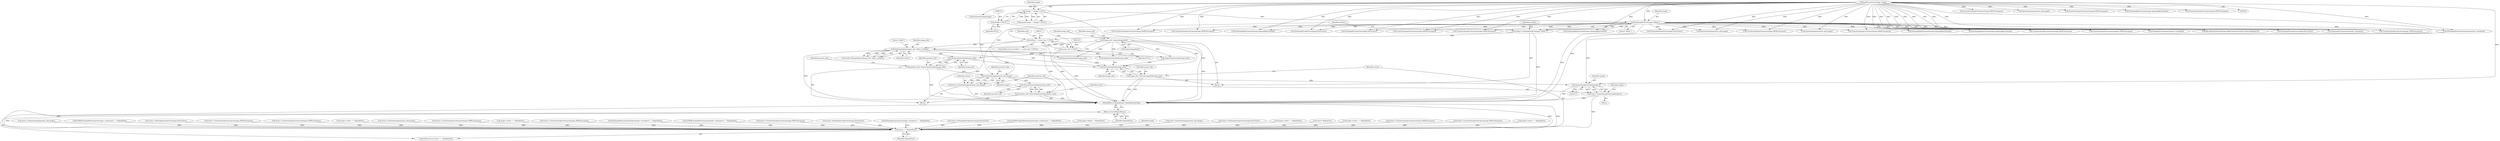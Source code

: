 digraph "0_ImageMagick_d63a3c5729df59f183e9e110d5d8385d17caaad0@pointer" {
"1000188" [label="(Call,AcquireQuantizeInfo(image_info))"];
"1000158" [label="(Call,SetImageOption(image_info,\"dither\",artifact))"];
"1000135" [label="(Call,image_info=AcquireImageInfo())"];
"1000151" [label="(Call,artifact != (const char *) NULL)"];
"1000145" [label="(Call,artifact=GetImageArtifact(image,\"dither\"))"];
"1000147" [label="(Call,GetImageArtifact(image,\"dither\"))"];
"1000109" [label="(Call,image != (Image *) NULL)"];
"1000101" [label="(MethodParameterIn,Image *image)"];
"1000111" [label="(Call,(Image *) NULL)"];
"1000153" [label="(Call,(const char *) NULL)"];
"1000186" [label="(Call,quantize_info=AcquireQuantizeInfo(image_info))"];
"1000202" [label="(Call,QuantizeImage(quantize_info,image))"];
"1000200" [label="(Call,status=QuantizeImage(quantize_info,image))"];
"1000207" [label="(Call,DestroyQuantizeInfo(quantize_info))"];
"1000205" [label="(Call,quantize_info=DestroyQuantizeInfo(quantize_info))"];
"1000211" [label="(Call,AcquireImageColormap(image,2))"];
"1000209" [label="(Call,status=AcquireImageColormap(image,2))"];
"1000582" [label="(Call,status == MagickFalse)"];
"1000585" [label="(Return,return(MagickFalse);)"];
"1000579" [label="(Call,DestroyImageInfo(image_info))"];
"1000577" [label="(Call,image_info=DestroyImageInfo(image_info))"];
"1000360" [label="(Call,status=QuantizeImage(quantize_info,image))"];
"1000146" [label="(Identifier,artifact)"];
"1000145" [label="(Call,artifact=GetImageArtifact(image,\"dither\"))"];
"1000516" [label="(Call,SetImageStorageClass(image,DirectClass))"];
"1000332" [label="(Call,TransformImageColorspace(image,sRGBColorspace))"];
"1000417" [label="(Call,IssRGBCompatibleColorspace(image->colorspace) == MagickFalse)"];
"1000577" [label="(Call,image_info=DestroyImageInfo(image_info))"];
"1000186" [label="(Call,quantize_info=AcquireQuantizeInfo(image_info))"];
"1000436" [label="(Call,SetImageStorageClass(image,DirectClass))"];
"1000150" [label="(ControlStructure,if (artifact != (const char *) NULL))"];
"1000163" [label="(Identifier,type)"];
"1000166" [label="(Block,)"];
"1000594" [label="(MethodReturn,MagickExport MagickBooleanType)"];
"1000456" [label="(Call,TransformImageColorspace(image,sRGBColorspace))"];
"1000159" [label="(Identifier,image_info)"];
"1000281" [label="(Call,TransformImageColorspace(image,sRGBColorspace))"];
"1000343" [label="(Call,SetImageAlphaChannel(image,OpaqueAlphaChannel))"];
"1000255" [label="(Call,TransformImageColorspace(image,GRAYColorspace))"];
"1000362" [label="(Call,QuantizeImage(quantize_info,image))"];
"1000465" [label="(Call,status=SetImageStorageClass(image,DirectClass))"];
"1000188" [label="(Call,AcquireQuantizeInfo(image_info))"];
"1000158" [label="(Call,SetImageOption(image_info,\"dither\",artifact))"];
"1000581" [label="(ControlStructure,if (status == MagickFalse))"];
"1000500" [label="(Call,TransformImageColorspace(image,sRGBColorspace))"];
"1000213" [label="(Literal,2)"];
"1000207" [label="(Call,DestroyQuantizeInfo(quantize_info))"];
"1000179" [label="(Call,TransformImageColorspace(image,GRAYColorspace))"];
"1000205" [label="(Call,quantize_info=DestroyQuantizeInfo(quantize_info))"];
"1000279" [label="(Call,status=TransformImageColorspace(image,sRGBColorspace))"];
"1000546" [label="(Call,status=TransformImageColorspace(image,CMYKColorspace))"];
"1000202" [label="(Call,QuantizeImage(quantize_info,image))"];
"1000201" [label="(Identifier,status)"];
"1000336" [label="(Call,image->matte == MagickFalse)"];
"1000505" [label="(Call,TransformImageColorspace(image,CMYKColorspace))"];
"1000404" [label="(Call,status=QuantizeImage(quantize_info,image))"];
"1000192" [label="(Identifier,quantize_info)"];
"1000503" [label="(Call,status=TransformImageColorspace(image,CMYKColorspace))"];
"1000563" [label="(Call,image->matte == MagickFalse)"];
"1000559" [label="(Call,SetImageStorageClass(image,DirectClass))"];
"1000212" [label="(Identifier,image)"];
"1000189" [label="(Identifier,image_info)"];
"1000579" [label="(Call,DestroyImageInfo(image_info))"];
"1000423" [label="(Call,status=TransformImageColorspace(image,sRGBColorspace))"];
"1000206" [label="(Identifier,quantize_info)"];
"1000168" [label="(Call,SetImageMonochrome(image,&image->exception) == MagickFalse)"];
"1000273" [label="(Call,IssRGBCompatibleColorspace(image->colorspace) == MagickFalse)"];
"1000147" [label="(Call,GetImageArtifact(image,\"dither\"))"];
"1000253" [label="(Call,status=TransformImageColorspace(image,GRAYColorspace))"];
"1000580" [label="(Identifier,image_info)"];
"1000557" [label="(Call,status=SetImageStorageClass(image,DirectClass))"];
"1000108" [label="(Call,assert(image != (Image *) NULL))"];
"1000109" [label="(Call,image != (Image *) NULL)"];
"1000223" [label="(Call,SetImageGray(image,&image->exception) == MagickFalse)"];
"1000211" [label="(Call,AcquireImageColormap(image,2))"];
"1000153" [label="(Call,(const char *) NULL)"];
"1000156" [label="(Call,(void) SetImageOption(image_info,\"dither\",artifact))"];
"1000110" [label="(Identifier,image)"];
"1000584" [label="(Identifier,MagickFalse)"];
"1000210" [label="(Identifier,status)"];
"1000187" [label="(Identifier,quantize_info)"];
"1000113" [label="(Identifier,NULL)"];
"1000514" [label="(Call,status=SetImageStorageClass(image,DirectClass))"];
"1000548" [label="(Call,TransformImageColorspace(image,CMYKColorspace))"];
"1000140" [label="(Identifier,image_info)"];
"1000209" [label="(Call,status=AcquireImageColormap(image,2))"];
"1000161" [label="(Identifier,artifact)"];
"1000543" [label="(Call,TransformImageColorspace(image,sRGBColorspace))"];
"1000570" [label="(Call,SetImageAlphaChannel(image,OpaqueAlphaChannel))"];
"1000492" [label="(Call,IssRGBCompatibleColorspace(image->colorspace) == MagickFalse)"];
"1000137" [label="(Call,AcquireImageInfo())"];
"1000155" [label="(Identifier,NULL)"];
"1000204" [label="(Identifier,image)"];
"1000425" [label="(Call,TransformImageColorspace(image,sRGBColorspace))"];
"1000136" [label="(Identifier,image_info)"];
"1000381" [label="(Call,TransformImageColorspace(image,sRGBColorspace))"];
"1000184" [label="(Call,NormalizeImage(image))"];
"1000111" [label="(Call,(Image *) NULL)"];
"1000406" [label="(Call,QuantizeImage(quantize_info,image))"];
"1000208" [label="(Identifier,quantize_info)"];
"1000308" [label="(Call,QuantizeImage(quantize_info,image))"];
"1000358" [label="(Call,AcquireQuantizeInfo(image_info))"];
"1000585" [label="(Return,return(MagickFalse);)"];
"1000397" [label="(Call,AcquireQuantizeInfo(image_info))"];
"1000101" [label="(MethodParameterIn,Image *image)"];
"1000149" [label="(Literal,\"dither\")"];
"1000246" [label="(Call,SetImageGray(image,&image->exception))"];
"1000151" [label="(Call,artifact != (const char *) NULL)"];
"1000216" [label="(Identifier,image)"];
"1000160" [label="(Literal,\"dither\")"];
"1000266" [label="(Call,SetImageAlphaChannel(image,OpaqueAlphaChannel))"];
"1000203" [label="(Identifier,quantize_info)"];
"1000115" [label="(Call,image->debug != MagickFalse)"];
"1000348" [label="(Call,BilevelImageChannel(image,AlphaChannel,(double) QuantumRange/2.0))"];
"1000586" [label="(Identifier,MagickFalse)"];
"1000224" [label="(Call,SetImageGray(image,&image->exception))"];
"1000233" [label="(Call,TransformImageColorspace(image,GRAYColorspace))"];
"1000589" [label="(Identifier,image)"];
"1000467" [label="(Call,SetImageStorageClass(image,DirectClass))"];
"1000306" [label="(Call,status=QuantizeImage(quantize_info,image))"];
"1000434" [label="(Call,status=SetImageStorageClass(image,DirectClass))"];
"1000176" [label="(Block,)"];
"1000385" [label="(Call,image->matte == MagickFalse)"];
"1000152" [label="(Identifier,artifact)"];
"1000299" [label="(Call,AcquireQuantizeInfo(image_info))"];
"1000148" [label="(Identifier,image)"];
"1000132" [label="(Call,status=MagickTrue)"];
"1000478" [label="(Call,SetImageAlphaChannel(image,OpaqueAlphaChannel))"];
"1000135" [label="(Call,image_info=AcquireImageInfo())"];
"1000259" [label="(Call,image->matte == MagickFalse)"];
"1000454" [label="(Call,status=TransformImageColorspace(image,sRGBColorspace))"];
"1000169" [label="(Call,SetImageMonochrome(image,&image->exception))"];
"1000231" [label="(Call,status=TransformImageColorspace(image,GRAYColorspace))"];
"1000471" [label="(Call,image->matte == MagickFalse)"];
"1000583" [label="(Identifier,status)"];
"1000578" [label="(Identifier,image_info)"];
"1000200" [label="(Call,status=QuantizeImage(quantize_info,image))"];
"1000103" [label="(Block,)"];
"1000392" [label="(Call,SetImageAlphaChannel(image,OpaqueAlphaChannel))"];
"1000582" [label="(Call,status == MagickFalse)"];
"1000188" -> "1000186"  [label="AST: "];
"1000188" -> "1000189"  [label="CFG: "];
"1000189" -> "1000188"  [label="AST: "];
"1000186" -> "1000188"  [label="CFG: "];
"1000188" -> "1000186"  [label="DDG: "];
"1000158" -> "1000188"  [label="DDG: "];
"1000135" -> "1000188"  [label="DDG: "];
"1000188" -> "1000579"  [label="DDG: "];
"1000158" -> "1000156"  [label="AST: "];
"1000158" -> "1000161"  [label="CFG: "];
"1000159" -> "1000158"  [label="AST: "];
"1000160" -> "1000158"  [label="AST: "];
"1000161" -> "1000158"  [label="AST: "];
"1000156" -> "1000158"  [label="CFG: "];
"1000158" -> "1000594"  [label="DDG: "];
"1000158" -> "1000156"  [label="DDG: "];
"1000158" -> "1000156"  [label="DDG: "];
"1000158" -> "1000156"  [label="DDG: "];
"1000135" -> "1000158"  [label="DDG: "];
"1000151" -> "1000158"  [label="DDG: "];
"1000158" -> "1000299"  [label="DDG: "];
"1000158" -> "1000358"  [label="DDG: "];
"1000158" -> "1000397"  [label="DDG: "];
"1000158" -> "1000579"  [label="DDG: "];
"1000135" -> "1000103"  [label="AST: "];
"1000135" -> "1000137"  [label="CFG: "];
"1000136" -> "1000135"  [label="AST: "];
"1000137" -> "1000135"  [label="AST: "];
"1000140" -> "1000135"  [label="CFG: "];
"1000135" -> "1000594"  [label="DDG: "];
"1000135" -> "1000299"  [label="DDG: "];
"1000135" -> "1000358"  [label="DDG: "];
"1000135" -> "1000397"  [label="DDG: "];
"1000135" -> "1000579"  [label="DDG: "];
"1000151" -> "1000150"  [label="AST: "];
"1000151" -> "1000153"  [label="CFG: "];
"1000152" -> "1000151"  [label="AST: "];
"1000153" -> "1000151"  [label="AST: "];
"1000157" -> "1000151"  [label="CFG: "];
"1000163" -> "1000151"  [label="CFG: "];
"1000151" -> "1000594"  [label="DDG: "];
"1000151" -> "1000594"  [label="DDG: "];
"1000151" -> "1000594"  [label="DDG: "];
"1000145" -> "1000151"  [label="DDG: "];
"1000153" -> "1000151"  [label="DDG: "];
"1000145" -> "1000103"  [label="AST: "];
"1000145" -> "1000147"  [label="CFG: "];
"1000146" -> "1000145"  [label="AST: "];
"1000147" -> "1000145"  [label="AST: "];
"1000152" -> "1000145"  [label="CFG: "];
"1000145" -> "1000594"  [label="DDG: "];
"1000147" -> "1000145"  [label="DDG: "];
"1000147" -> "1000145"  [label="DDG: "];
"1000147" -> "1000149"  [label="CFG: "];
"1000148" -> "1000147"  [label="AST: "];
"1000149" -> "1000147"  [label="AST: "];
"1000147" -> "1000594"  [label="DDG: "];
"1000109" -> "1000147"  [label="DDG: "];
"1000101" -> "1000147"  [label="DDG: "];
"1000147" -> "1000169"  [label="DDG: "];
"1000147" -> "1000224"  [label="DDG: "];
"1000147" -> "1000246"  [label="DDG: "];
"1000147" -> "1000281"  [label="DDG: "];
"1000147" -> "1000308"  [label="DDG: "];
"1000147" -> "1000332"  [label="DDG: "];
"1000147" -> "1000343"  [label="DDG: "];
"1000147" -> "1000348"  [label="DDG: "];
"1000147" -> "1000381"  [label="DDG: "];
"1000147" -> "1000392"  [label="DDG: "];
"1000147" -> "1000406"  [label="DDG: "];
"1000147" -> "1000425"  [label="DDG: "];
"1000147" -> "1000436"  [label="DDG: "];
"1000147" -> "1000456"  [label="DDG: "];
"1000147" -> "1000467"  [label="DDG: "];
"1000147" -> "1000478"  [label="DDG: "];
"1000147" -> "1000500"  [label="DDG: "];
"1000147" -> "1000505"  [label="DDG: "];
"1000147" -> "1000516"  [label="DDG: "];
"1000147" -> "1000543"  [label="DDG: "];
"1000147" -> "1000548"  [label="DDG: "];
"1000147" -> "1000559"  [label="DDG: "];
"1000147" -> "1000570"  [label="DDG: "];
"1000109" -> "1000108"  [label="AST: "];
"1000109" -> "1000111"  [label="CFG: "];
"1000110" -> "1000109"  [label="AST: "];
"1000111" -> "1000109"  [label="AST: "];
"1000108" -> "1000109"  [label="CFG: "];
"1000109" -> "1000594"  [label="DDG: "];
"1000109" -> "1000108"  [label="DDG: "];
"1000109" -> "1000108"  [label="DDG: "];
"1000101" -> "1000109"  [label="DDG: "];
"1000111" -> "1000109"  [label="DDG: "];
"1000101" -> "1000100"  [label="AST: "];
"1000101" -> "1000594"  [label="DDG: "];
"1000101" -> "1000169"  [label="DDG: "];
"1000101" -> "1000179"  [label="DDG: "];
"1000101" -> "1000184"  [label="DDG: "];
"1000101" -> "1000202"  [label="DDG: "];
"1000101" -> "1000211"  [label="DDG: "];
"1000101" -> "1000224"  [label="DDG: "];
"1000101" -> "1000233"  [label="DDG: "];
"1000101" -> "1000246"  [label="DDG: "];
"1000101" -> "1000255"  [label="DDG: "];
"1000101" -> "1000266"  [label="DDG: "];
"1000101" -> "1000281"  [label="DDG: "];
"1000101" -> "1000308"  [label="DDG: "];
"1000101" -> "1000332"  [label="DDG: "];
"1000101" -> "1000343"  [label="DDG: "];
"1000101" -> "1000348"  [label="DDG: "];
"1000101" -> "1000362"  [label="DDG: "];
"1000101" -> "1000381"  [label="DDG: "];
"1000101" -> "1000392"  [label="DDG: "];
"1000101" -> "1000406"  [label="DDG: "];
"1000101" -> "1000425"  [label="DDG: "];
"1000101" -> "1000436"  [label="DDG: "];
"1000101" -> "1000456"  [label="DDG: "];
"1000101" -> "1000467"  [label="DDG: "];
"1000101" -> "1000478"  [label="DDG: "];
"1000101" -> "1000500"  [label="DDG: "];
"1000101" -> "1000505"  [label="DDG: "];
"1000101" -> "1000516"  [label="DDG: "];
"1000101" -> "1000543"  [label="DDG: "];
"1000101" -> "1000548"  [label="DDG: "];
"1000101" -> "1000559"  [label="DDG: "];
"1000101" -> "1000570"  [label="DDG: "];
"1000111" -> "1000113"  [label="CFG: "];
"1000112" -> "1000111"  [label="AST: "];
"1000113" -> "1000111"  [label="AST: "];
"1000111" -> "1000153"  [label="DDG: "];
"1000153" -> "1000155"  [label="CFG: "];
"1000154" -> "1000153"  [label="AST: "];
"1000155" -> "1000153"  [label="AST: "];
"1000153" -> "1000594"  [label="DDG: "];
"1000186" -> "1000176"  [label="AST: "];
"1000187" -> "1000186"  [label="AST: "];
"1000192" -> "1000186"  [label="CFG: "];
"1000186" -> "1000594"  [label="DDG: "];
"1000186" -> "1000202"  [label="DDG: "];
"1000202" -> "1000200"  [label="AST: "];
"1000202" -> "1000204"  [label="CFG: "];
"1000203" -> "1000202"  [label="AST: "];
"1000204" -> "1000202"  [label="AST: "];
"1000200" -> "1000202"  [label="CFG: "];
"1000202" -> "1000200"  [label="DDG: "];
"1000202" -> "1000200"  [label="DDG: "];
"1000184" -> "1000202"  [label="DDG: "];
"1000202" -> "1000207"  [label="DDG: "];
"1000202" -> "1000211"  [label="DDG: "];
"1000200" -> "1000176"  [label="AST: "];
"1000201" -> "1000200"  [label="AST: "];
"1000206" -> "1000200"  [label="CFG: "];
"1000200" -> "1000594"  [label="DDG: "];
"1000207" -> "1000205"  [label="AST: "];
"1000207" -> "1000208"  [label="CFG: "];
"1000208" -> "1000207"  [label="AST: "];
"1000205" -> "1000207"  [label="CFG: "];
"1000207" -> "1000205"  [label="DDG: "];
"1000205" -> "1000176"  [label="AST: "];
"1000206" -> "1000205"  [label="AST: "];
"1000210" -> "1000205"  [label="CFG: "];
"1000205" -> "1000594"  [label="DDG: "];
"1000205" -> "1000594"  [label="DDG: "];
"1000211" -> "1000209"  [label="AST: "];
"1000211" -> "1000213"  [label="CFG: "];
"1000212" -> "1000211"  [label="AST: "];
"1000213" -> "1000211"  [label="AST: "];
"1000209" -> "1000211"  [label="CFG: "];
"1000211" -> "1000594"  [label="DDG: "];
"1000211" -> "1000209"  [label="DDG: "];
"1000211" -> "1000209"  [label="DDG: "];
"1000169" -> "1000211"  [label="DDG: "];
"1000209" -> "1000166"  [label="AST: "];
"1000210" -> "1000209"  [label="AST: "];
"1000216" -> "1000209"  [label="CFG: "];
"1000209" -> "1000594"  [label="DDG: "];
"1000209" -> "1000582"  [label="DDG: "];
"1000582" -> "1000581"  [label="AST: "];
"1000582" -> "1000584"  [label="CFG: "];
"1000583" -> "1000582"  [label="AST: "];
"1000584" -> "1000582"  [label="AST: "];
"1000586" -> "1000582"  [label="CFG: "];
"1000589" -> "1000582"  [label="CFG: "];
"1000582" -> "1000594"  [label="DDG: "];
"1000582" -> "1000594"  [label="DDG: "];
"1000582" -> "1000594"  [label="DDG: "];
"1000454" -> "1000582"  [label="DDG: "];
"1000279" -> "1000582"  [label="DDG: "];
"1000253" -> "1000582"  [label="DDG: "];
"1000306" -> "1000582"  [label="DDG: "];
"1000514" -> "1000582"  [label="DDG: "];
"1000557" -> "1000582"  [label="DDG: "];
"1000423" -> "1000582"  [label="DDG: "];
"1000132" -> "1000582"  [label="DDG: "];
"1000546" -> "1000582"  [label="DDG: "];
"1000503" -> "1000582"  [label="DDG: "];
"1000465" -> "1000582"  [label="DDG: "];
"1000404" -> "1000582"  [label="DDG: "];
"1000360" -> "1000582"  [label="DDG: "];
"1000434" -> "1000582"  [label="DDG: "];
"1000231" -> "1000582"  [label="DDG: "];
"1000385" -> "1000582"  [label="DDG: "];
"1000115" -> "1000582"  [label="DDG: "];
"1000259" -> "1000582"  [label="DDG: "];
"1000471" -> "1000582"  [label="DDG: "];
"1000563" -> "1000582"  [label="DDG: "];
"1000336" -> "1000582"  [label="DDG: "];
"1000417" -> "1000582"  [label="DDG: "];
"1000223" -> "1000582"  [label="DDG: "];
"1000273" -> "1000582"  [label="DDG: "];
"1000168" -> "1000582"  [label="DDG: "];
"1000492" -> "1000582"  [label="DDG: "];
"1000582" -> "1000585"  [label="DDG: "];
"1000585" -> "1000581"  [label="AST: "];
"1000585" -> "1000586"  [label="CFG: "];
"1000586" -> "1000585"  [label="AST: "];
"1000594" -> "1000585"  [label="CFG: "];
"1000585" -> "1000594"  [label="DDG: "];
"1000586" -> "1000585"  [label="DDG: "];
"1000579" -> "1000577"  [label="AST: "];
"1000579" -> "1000580"  [label="CFG: "];
"1000580" -> "1000579"  [label="AST: "];
"1000577" -> "1000579"  [label="CFG: "];
"1000579" -> "1000577"  [label="DDG: "];
"1000397" -> "1000579"  [label="DDG: "];
"1000299" -> "1000579"  [label="DDG: "];
"1000358" -> "1000579"  [label="DDG: "];
"1000577" -> "1000103"  [label="AST: "];
"1000578" -> "1000577"  [label="AST: "];
"1000583" -> "1000577"  [label="CFG: "];
"1000577" -> "1000594"  [label="DDG: "];
"1000577" -> "1000594"  [label="DDG: "];
}
